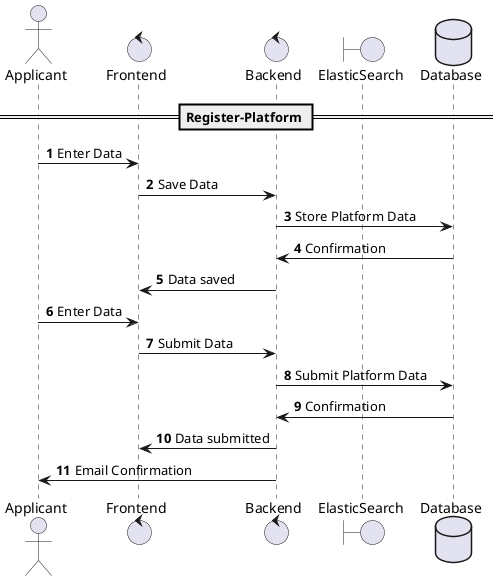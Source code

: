 @startuml
'https://plantuml.com/sequence-diagram

autonumber

actor Applicant as user
control Frontend as frontend
control Backend as backend
boundary ElasticSearch as elastic
database Database as db

== Register-Platform ==

user -> frontend: Enter Data
frontend -> backend: Save Data
backend -> db: Store Platform Data
db -> backend: Confirmation
backend -> frontend : Data saved

user -> frontend: Enter Data
frontend -> backend: Submit Data
backend -> db: Submit Platform Data
db -> backend: Confirmation
backend -> frontend : Data submitted
backend -> user : Email Confirmation

@enduml